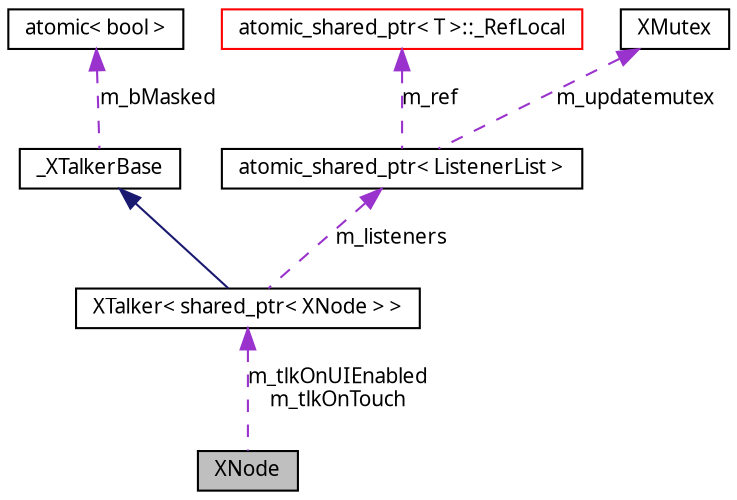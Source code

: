 digraph G
{
  edge [fontname="FreeSans.ttf",fontsize=10,labelfontname="FreeSans.ttf",labelfontsize=10];
  node [fontname="FreeSans.ttf",fontsize=10,shape=record];
  Node1 [label="XNode",height=0.2,width=0.4,color="black", fillcolor="grey75", style="filled" fontcolor="black"];
  Node2 -> Node1 [dir=back,color="darkorchid3",fontsize=10,style="dashed",label="m_tlkOnUIEnabled\nm_tlkOnTouch",fontname="FreeSans.ttf"];
  Node2 [label="XTalker\< shared_ptr\< XNode \> \>",height=0.2,width=0.4,color="black", fillcolor="white", style="filled",URL="$class_x_talker.html"];
  Node3 -> Node2 [dir=back,color="midnightblue",fontsize=10,style="solid",fontname="FreeSans.ttf"];
  Node3 [label="_XTalkerBase",height=0.2,width=0.4,color="black", fillcolor="white", style="filled",URL="$class___x_talker_base.html"];
  Node4 -> Node3 [dir=back,color="darkorchid3",fontsize=10,style="dashed",label="m_bMasked",fontname="FreeSans.ttf"];
  Node4 [label="atomic\< bool \>",height=0.2,width=0.4,color="black", fillcolor="white", style="filled",URL="$classatomic.html"];
  Node5 -> Node2 [dir=back,color="darkorchid3",fontsize=10,style="dashed",label="m_listeners",fontname="FreeSans.ttf"];
  Node5 [label="atomic_shared_ptr\< ListenerList \>",height=0.2,width=0.4,color="black", fillcolor="white", style="filled",URL="$classatomic__shared__ptr.html"];
  Node6 -> Node5 [dir=back,color="darkorchid3",fontsize=10,style="dashed",label="m_ref",fontname="FreeSans.ttf"];
  Node6 [label="atomic_shared_ptr\< T \>::_RefLocal",height=0.2,width=0.4,color="red", fillcolor="white", style="filled",URL="$structatomic__shared__ptr_1_1___ref_local.html"];
  Node7 -> Node5 [dir=back,color="darkorchid3",fontsize=10,style="dashed",label="m_updatemutex",fontname="FreeSans.ttf"];
  Node7 [label="XMutex",height=0.2,width=0.4,color="black", fillcolor="white", style="filled",URL="$class_x_mutex.html"];
}

